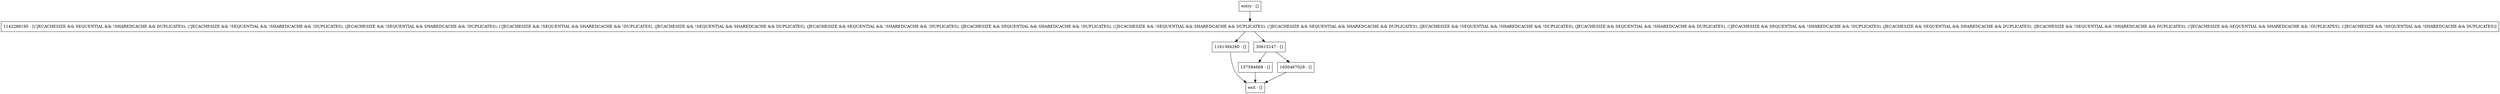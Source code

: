 digraph getLsn {
node [shape=record];
entry [label="entry - []"];
exit [label="exit - []"];
157594668 [label="157594668 - []"];
1142288195 [label="1142288195 - [(!JECACHESIZE && SEQUENTIAL && !SHAREDCACHE && DUPLICATES), (!JECACHESIZE && !SEQUENTIAL && !SHAREDCACHE && !DUPLICATES), (JECACHESIZE && !SEQUENTIAL && SHAREDCACHE && !DUPLICATES), (!JECACHESIZE && !SEQUENTIAL && SHAREDCACHE && !DUPLICATES), (JECACHESIZE && !SEQUENTIAL && SHAREDCACHE && DUPLICATES), (JECACHESIZE && SEQUENTIAL && !SHAREDCACHE && !DUPLICATES), (JECACHESIZE && SEQUENTIAL && SHAREDCACHE && !DUPLICATES), (!JECACHESIZE && !SEQUENTIAL && SHAREDCACHE && DUPLICATES), (!JECACHESIZE && SEQUENTIAL && SHAREDCACHE && DUPLICATES), (JECACHESIZE && !SEQUENTIAL && !SHAREDCACHE && !DUPLICATES), (JECACHESIZE && SEQUENTIAL && !SHAREDCACHE && DUPLICATES), (!JECACHESIZE && SEQUENTIAL && !SHAREDCACHE && !DUPLICATES), (JECACHESIZE && SEQUENTIAL && SHAREDCACHE && DUPLICATES), (JECACHESIZE && !SEQUENTIAL && !SHAREDCACHE && DUPLICATES), (!JECACHESIZE && SEQUENTIAL && SHAREDCACHE && !DUPLICATES), (!JECACHESIZE && !SEQUENTIAL && !SHAREDCACHE && DUPLICATES)]"];
1650467028 [label="1650467028 - []"];
1161384280 [label="1161384280 - []"];
30615147 [label="30615147 - []"];
entry;
exit;
entry -> 1142288195;
157594668 -> exit;
1142288195 -> 1161384280;
1142288195 -> 30615147;
1650467028 -> exit;
1161384280 -> exit;
30615147 -> 157594668;
30615147 -> 1650467028;
}
